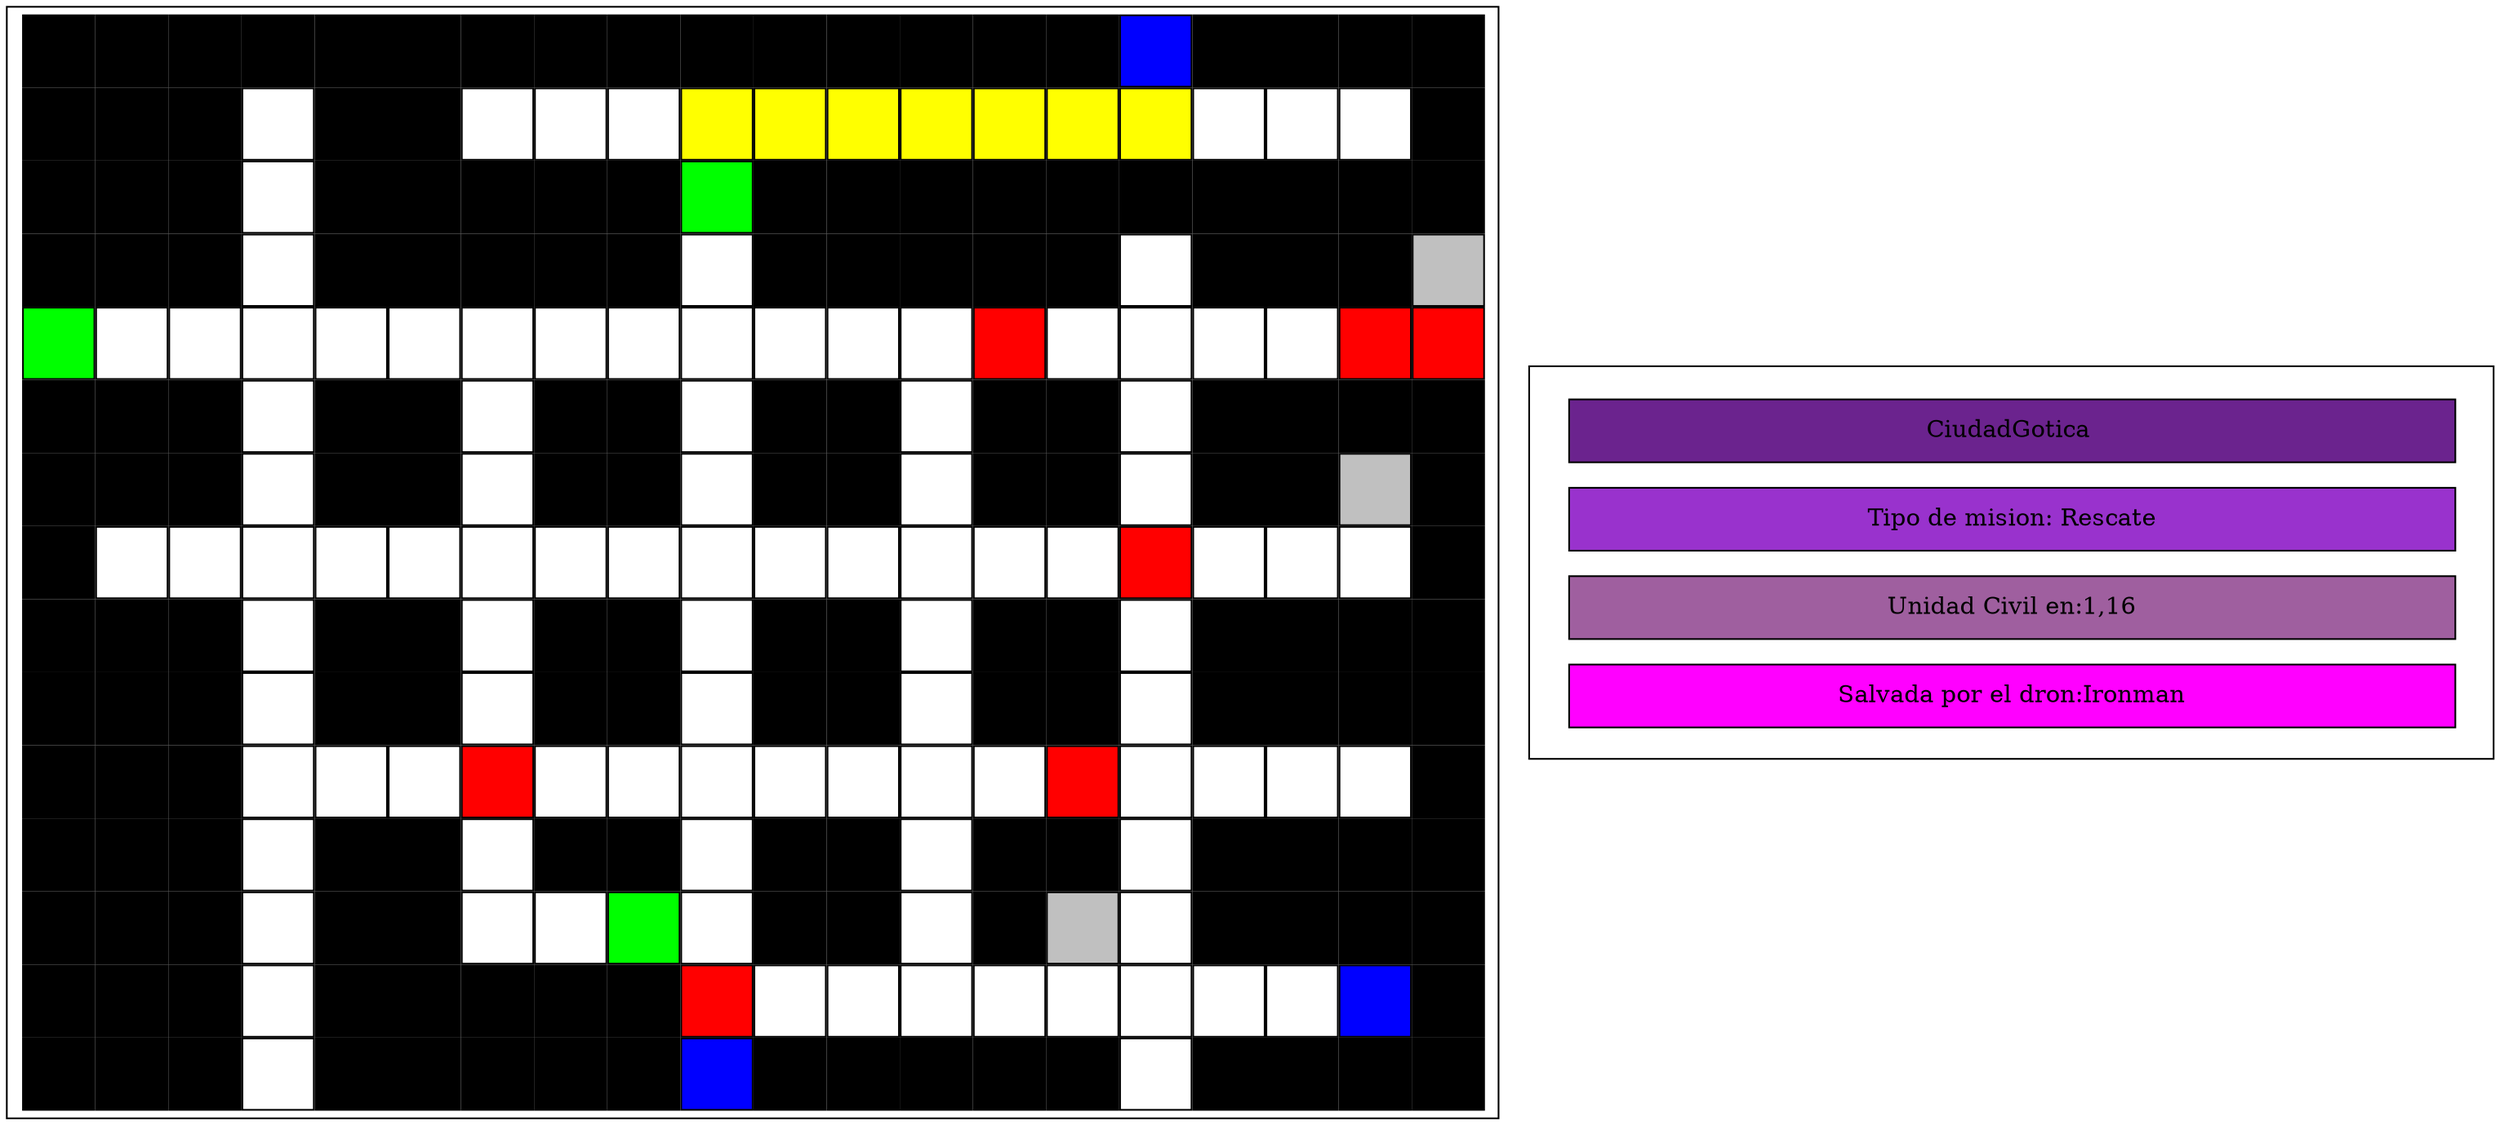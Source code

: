 digraph structs {
                                node [shape=box]
                                struct3 [label=<
                                    <TABLE BORDER="0" CELLBORDER="1" CELLSPACING="1" CELLPADDING="20">
                                    <TR><TD BGCOLOR="black"></TD><TD BGCOLOR="black"></TD><TD BGCOLOR="black"></TD><TD BGCOLOR="black"></TD><TD BGCOLOR="black"></TD><TD BGCOLOR="black"></TD><TD BGCOLOR="black"></TD><TD BGCOLOR="black"></TD><TD BGCOLOR="black"></TD><TD BGCOLOR="black"></TD><TD BGCOLOR="black"></TD><TD BGCOLOR="black"></TD><TD BGCOLOR="black"></TD><TD BGCOLOR="black"></TD><TD BGCOLOR="black"></TD><TD BGCOLOR="blue"></TD><TD BGCOLOR="black"></TD><TD BGCOLOR="black"></TD><TD BGCOLOR="black"></TD><TD BGCOLOR="black"></TD></TR><TR><TD BGCOLOR="black"></TD><TD BGCOLOR="black"></TD><TD BGCOLOR="black"></TD><TD></TD><TD BGCOLOR="black"></TD><TD BGCOLOR="black"></TD><TD></TD><TD></TD><TD></TD><TD BGCOLOR="yellow"></TD><TD BGCOLOR="yellow"></TD><TD BGCOLOR="yellow"></TD><TD BGCOLOR="yellow"></TD><TD BGCOLOR="yellow"></TD><TD BGCOLOR="yellow"></TD><TD BGCOLOR="yellow"></TD><TD></TD><TD></TD><TD></TD><TD BGCOLOR="black"></TD></TR><TR><TD BGCOLOR="black"></TD><TD BGCOLOR="black"></TD><TD BGCOLOR="black"></TD><TD></TD><TD BGCOLOR="black"></TD><TD BGCOLOR="black"></TD><TD BGCOLOR="black"></TD><TD BGCOLOR="black"></TD><TD BGCOLOR="black"></TD><TD BGCOLOR="green"></TD><TD BGCOLOR="black"></TD><TD BGCOLOR="black"></TD><TD BGCOLOR="black"></TD><TD BGCOLOR="black"></TD><TD BGCOLOR="black"></TD><TD BGCOLOR="black"></TD><TD BGCOLOR="black"></TD><TD BGCOLOR="black"></TD><TD BGCOLOR="black"></TD><TD BGCOLOR="black"></TD></TR><TR><TD BGCOLOR="black"></TD><TD BGCOLOR="black"></TD><TD BGCOLOR="black"></TD><TD></TD><TD BGCOLOR="black"></TD><TD BGCOLOR="black"></TD><TD BGCOLOR="black"></TD><TD BGCOLOR="black"></TD><TD BGCOLOR="black"></TD><TD></TD><TD BGCOLOR="black"></TD><TD BGCOLOR="black"></TD><TD BGCOLOR="black"></TD><TD BGCOLOR="black"></TD><TD BGCOLOR="black"></TD><TD></TD><TD BGCOLOR="black"></TD><TD BGCOLOR="black"></TD><TD BGCOLOR="black"></TD><TD BGCOLOR="gray"></TD></TR><TR><TD BGCOLOR="green"></TD><TD></TD><TD></TD><TD></TD><TD></TD><TD></TD><TD></TD><TD></TD><TD></TD><TD></TD><TD></TD><TD></TD><TD></TD><TD BGCOLOR="red"></TD><TD></TD><TD></TD><TD></TD><TD></TD><TD BGCOLOR="red"></TD><TD BGCOLOR="red"></TD></TR><TR><TD BGCOLOR="black"></TD><TD BGCOLOR="black"></TD><TD BGCOLOR="black"></TD><TD></TD><TD BGCOLOR="black"></TD><TD BGCOLOR="black"></TD><TD></TD><TD BGCOLOR="black"></TD><TD BGCOLOR="black"></TD><TD></TD><TD BGCOLOR="black"></TD><TD BGCOLOR="black"></TD><TD></TD><TD BGCOLOR="black"></TD><TD BGCOLOR="black"></TD><TD></TD><TD BGCOLOR="black"></TD><TD BGCOLOR="black"></TD><TD BGCOLOR="black"></TD><TD BGCOLOR="black"></TD></TR><TR><TD BGCOLOR="black"></TD><TD BGCOLOR="black"></TD><TD BGCOLOR="black"></TD><TD></TD><TD BGCOLOR="black"></TD><TD BGCOLOR="black"></TD><TD></TD><TD BGCOLOR="black"></TD><TD BGCOLOR="black"></TD><TD></TD><TD BGCOLOR="black"></TD><TD BGCOLOR="black"></TD><TD></TD><TD BGCOLOR="black"></TD><TD BGCOLOR="black"></TD><TD></TD><TD BGCOLOR="black"></TD><TD BGCOLOR="black"></TD><TD BGCOLOR="gray"></TD><TD BGCOLOR="black"></TD></TR><TR><TD BGCOLOR="black"></TD><TD></TD><TD></TD><TD></TD><TD></TD><TD></TD><TD></TD><TD></TD><TD></TD><TD></TD><TD></TD><TD></TD><TD></TD><TD></TD><TD></TD><TD BGCOLOR="red"></TD><TD></TD><TD></TD><TD></TD><TD BGCOLOR="black"></TD></TR><TR><TD BGCOLOR="black"></TD><TD BGCOLOR="black"></TD><TD BGCOLOR="black"></TD><TD></TD><TD BGCOLOR="black"></TD><TD BGCOLOR="black"></TD><TD></TD><TD BGCOLOR="black"></TD><TD BGCOLOR="black"></TD><TD></TD><TD BGCOLOR="black"></TD><TD BGCOLOR="black"></TD><TD></TD><TD BGCOLOR="black"></TD><TD BGCOLOR="black"></TD><TD></TD><TD BGCOLOR="black"></TD><TD BGCOLOR="black"></TD><TD BGCOLOR="black"></TD><TD BGCOLOR="black"></TD></TR><TR><TD BGCOLOR="black"></TD><TD BGCOLOR="black"></TD><TD BGCOLOR="black"></TD><TD></TD><TD BGCOLOR="black"></TD><TD BGCOLOR="black"></TD><TD></TD><TD BGCOLOR="black"></TD><TD BGCOLOR="black"></TD><TD></TD><TD BGCOLOR="black"></TD><TD BGCOLOR="black"></TD><TD></TD><TD BGCOLOR="black"></TD><TD BGCOLOR="black"></TD><TD></TD><TD BGCOLOR="black"></TD><TD BGCOLOR="black"></TD><TD BGCOLOR="black"></TD><TD BGCOLOR="black"></TD></TR><TR><TD BGCOLOR="black"></TD><TD BGCOLOR="black"></TD><TD BGCOLOR="black"></TD><TD></TD><TD></TD><TD></TD><TD BGCOLOR="red"></TD><TD></TD><TD></TD><TD></TD><TD></TD><TD></TD><TD></TD><TD></TD><TD BGCOLOR="red"></TD><TD></TD><TD></TD><TD></TD><TD></TD><TD BGCOLOR="black"></TD></TR><TR><TD BGCOLOR="black"></TD><TD BGCOLOR="black"></TD><TD BGCOLOR="black"></TD><TD></TD><TD BGCOLOR="black"></TD><TD BGCOLOR="black"></TD><TD></TD><TD BGCOLOR="black"></TD><TD BGCOLOR="black"></TD><TD></TD><TD BGCOLOR="black"></TD><TD BGCOLOR="black"></TD><TD></TD><TD BGCOLOR="black"></TD><TD BGCOLOR="black"></TD><TD></TD><TD BGCOLOR="black"></TD><TD BGCOLOR="black"></TD><TD BGCOLOR="black"></TD><TD BGCOLOR="black"></TD></TR><TR><TD BGCOLOR="black"></TD><TD BGCOLOR="black"></TD><TD BGCOLOR="black"></TD><TD></TD><TD BGCOLOR="black"></TD><TD BGCOLOR="black"></TD><TD></TD><TD></TD><TD BGCOLOR="green"></TD><TD></TD><TD BGCOLOR="black"></TD><TD BGCOLOR="black"></TD><TD></TD><TD BGCOLOR="black"></TD><TD BGCOLOR="gray"></TD><TD></TD><TD BGCOLOR="black"></TD><TD BGCOLOR="black"></TD><TD BGCOLOR="black"></TD><TD BGCOLOR="black"></TD></TR><TR><TD BGCOLOR="black"></TD><TD BGCOLOR="black"></TD><TD BGCOLOR="black"></TD><TD></TD><TD BGCOLOR="black"></TD><TD BGCOLOR="black"></TD><TD BGCOLOR="black"></TD><TD BGCOLOR="black"></TD><TD BGCOLOR="black"></TD><TD BGCOLOR="red"></TD><TD></TD><TD></TD><TD></TD><TD></TD><TD></TD><TD></TD><TD></TD><TD></TD><TD BGCOLOR="blue"></TD><TD BGCOLOR="black"></TD></TR><TR><TD BGCOLOR="black"></TD><TD BGCOLOR="black"></TD><TD BGCOLOR="black"></TD><TD></TD><TD BGCOLOR="black"></TD><TD BGCOLOR="black"></TD><TD BGCOLOR="black"></TD><TD BGCOLOR="black"></TD><TD BGCOLOR="black"></TD><TD BGCOLOR="blue"></TD><TD BGCOLOR="black"></TD><TD BGCOLOR="black"></TD><TD BGCOLOR="black"></TD><TD BGCOLOR="black"></TD><TD BGCOLOR="black"></TD><TD></TD><TD BGCOLOR="black"></TD><TD BGCOLOR="black"></TD><TD BGCOLOR="black"></TD><TD BGCOLOR="black"></TD></TR></TABLE>>];struct4 [label=<
                                    <TABLE BORDER="0" CELLBORDER="1" CELLSPACING="15" CELLPADDING="10">
                                    <TR>
                                    <TD BGCOLOR="#6B238E" COLSPAN="20">CiudadGotica
 </TD></TR><TR> <TD BGCOLOR="#9932CD" COLSPAN="20"> Tipo de mision: Rescate
 </TD> </TR><TR> <TD BGCOLOR="#9F5F9F" COLSPAN="20"> Unidad Civil en:1,16
 </TD> </TR><TR> <TD BGCOLOR="#FF00FF" COLSPAN="20"> Salvada por el dron:Ironman </TD> </TR></TABLE>>];}